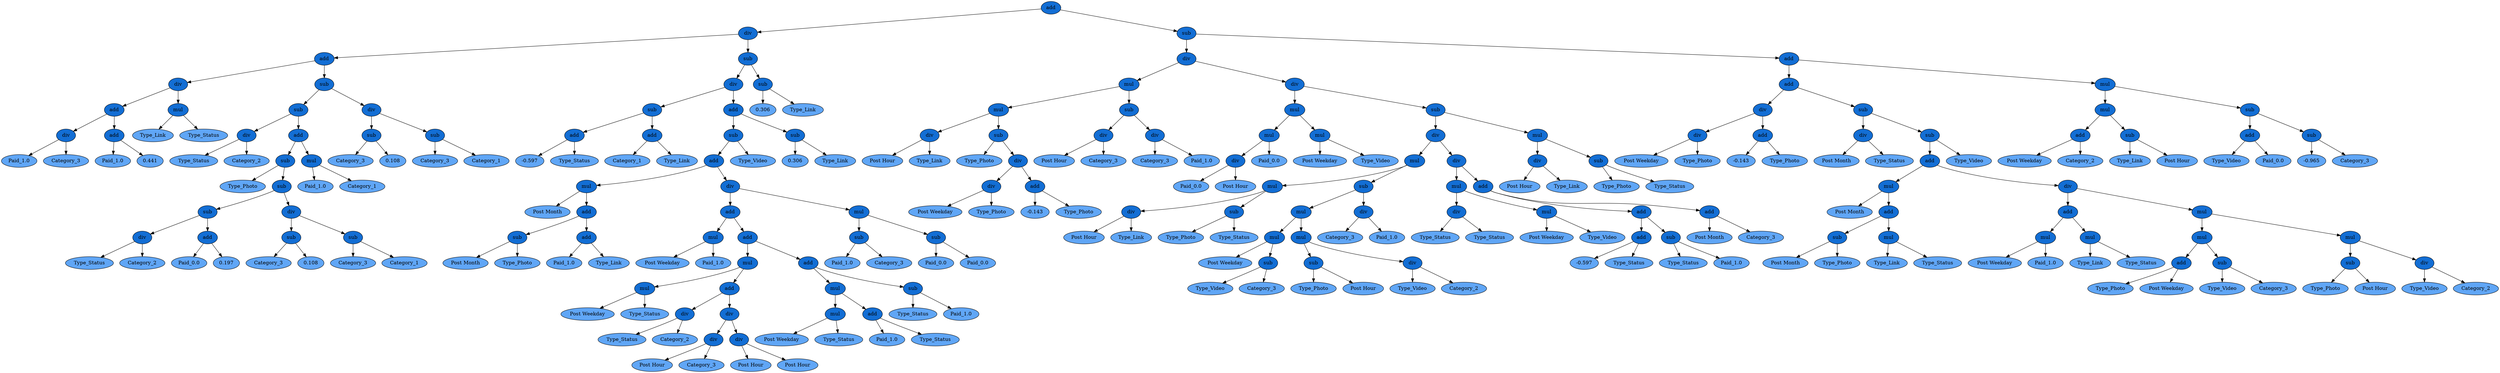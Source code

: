 digraph program {
node [style=filled]
0 [label="add", fillcolor="#136ed4"] ;
1 [label="div", fillcolor="#136ed4"] ;
2 [label="add", fillcolor="#136ed4"] ;
3 [label="div", fillcolor="#136ed4"] ;
4 [label="add", fillcolor="#136ed4"] ;
5 [label="div", fillcolor="#136ed4"] ;
6 [label="Paid_1.0", fillcolor="#60a6f6"] ;
7 [label="Category_3", fillcolor="#60a6f6"] ;
5 -> 7 ;
5 -> 6 ;
8 [label="add", fillcolor="#136ed4"] ;
9 [label="Paid_1.0", fillcolor="#60a6f6"] ;
10 [label="0.441", fillcolor="#60a6f6"] ;
8 -> 10 ;
8 -> 9 ;
4 -> 8 ;
4 -> 5 ;
11 [label="mul", fillcolor="#136ed4"] ;
12 [label="Type_Link", fillcolor="#60a6f6"] ;
13 [label="Type_Status", fillcolor="#60a6f6"] ;
11 -> 13 ;
11 -> 12 ;
3 -> 11 ;
3 -> 4 ;
14 [label="sub", fillcolor="#136ed4"] ;
15 [label="sub", fillcolor="#136ed4"] ;
16 [label="div", fillcolor="#136ed4"] ;
17 [label="Type_Status", fillcolor="#60a6f6"] ;
18 [label="Category_2", fillcolor="#60a6f6"] ;
16 -> 18 ;
16 -> 17 ;
19 [label="add", fillcolor="#136ed4"] ;
20 [label="sub", fillcolor="#136ed4"] ;
21 [label="Type_Photo", fillcolor="#60a6f6"] ;
22 [label="sub", fillcolor="#136ed4"] ;
23 [label="sub", fillcolor="#136ed4"] ;
24 [label="div", fillcolor="#136ed4"] ;
25 [label="Type_Status", fillcolor="#60a6f6"] ;
26 [label="Category_2", fillcolor="#60a6f6"] ;
24 -> 26 ;
24 -> 25 ;
27 [label="add", fillcolor="#136ed4"] ;
28 [label="Paid_0.0", fillcolor="#60a6f6"] ;
29 [label="0.197", fillcolor="#60a6f6"] ;
27 -> 29 ;
27 -> 28 ;
23 -> 27 ;
23 -> 24 ;
30 [label="div", fillcolor="#136ed4"] ;
31 [label="sub", fillcolor="#136ed4"] ;
32 [label="Category_3", fillcolor="#60a6f6"] ;
33 [label="0.108", fillcolor="#60a6f6"] ;
31 -> 33 ;
31 -> 32 ;
34 [label="sub", fillcolor="#136ed4"] ;
35 [label="Category_3", fillcolor="#60a6f6"] ;
36 [label="Category_1", fillcolor="#60a6f6"] ;
34 -> 36 ;
34 -> 35 ;
30 -> 34 ;
30 -> 31 ;
22 -> 30 ;
22 -> 23 ;
20 -> 22 ;
20 -> 21 ;
37 [label="mul", fillcolor="#136ed4"] ;
38 [label="Paid_1.0", fillcolor="#60a6f6"] ;
39 [label="Category_1", fillcolor="#60a6f6"] ;
37 -> 39 ;
37 -> 38 ;
19 -> 37 ;
19 -> 20 ;
15 -> 19 ;
15 -> 16 ;
40 [label="div", fillcolor="#136ed4"] ;
41 [label="sub", fillcolor="#136ed4"] ;
42 [label="Category_3", fillcolor="#60a6f6"] ;
43 [label="0.108", fillcolor="#60a6f6"] ;
41 -> 43 ;
41 -> 42 ;
44 [label="sub", fillcolor="#136ed4"] ;
45 [label="Category_3", fillcolor="#60a6f6"] ;
46 [label="Category_1", fillcolor="#60a6f6"] ;
44 -> 46 ;
44 -> 45 ;
40 -> 44 ;
40 -> 41 ;
14 -> 40 ;
14 -> 15 ;
2 -> 14 ;
2 -> 3 ;
47 [label="sub", fillcolor="#136ed4"] ;
48 [label="div", fillcolor="#136ed4"] ;
49 [label="sub", fillcolor="#136ed4"] ;
50 [label="add", fillcolor="#136ed4"] ;
51 [label="-0.597", fillcolor="#60a6f6"] ;
52 [label="Type_Status", fillcolor="#60a6f6"] ;
50 -> 52 ;
50 -> 51 ;
53 [label="add", fillcolor="#136ed4"] ;
54 [label="Category_1", fillcolor="#60a6f6"] ;
55 [label="Type_Link", fillcolor="#60a6f6"] ;
53 -> 55 ;
53 -> 54 ;
49 -> 53 ;
49 -> 50 ;
56 [label="add", fillcolor="#136ed4"] ;
57 [label="sub", fillcolor="#136ed4"] ;
58 [label="add", fillcolor="#136ed4"] ;
59 [label="mul", fillcolor="#136ed4"] ;
60 [label="Post Month", fillcolor="#60a6f6"] ;
61 [label="add", fillcolor="#136ed4"] ;
62 [label="sub", fillcolor="#136ed4"] ;
63 [label="Post Month", fillcolor="#60a6f6"] ;
64 [label="Type_Photo", fillcolor="#60a6f6"] ;
62 -> 64 ;
62 -> 63 ;
65 [label="add", fillcolor="#136ed4"] ;
66 [label="Paid_1.0", fillcolor="#60a6f6"] ;
67 [label="Type_Link", fillcolor="#60a6f6"] ;
65 -> 67 ;
65 -> 66 ;
61 -> 65 ;
61 -> 62 ;
59 -> 61 ;
59 -> 60 ;
68 [label="div", fillcolor="#136ed4"] ;
69 [label="add", fillcolor="#136ed4"] ;
70 [label="mul", fillcolor="#136ed4"] ;
71 [label="Post Weekday", fillcolor="#60a6f6"] ;
72 [label="Paid_1.0", fillcolor="#60a6f6"] ;
70 -> 72 ;
70 -> 71 ;
73 [label="add", fillcolor="#136ed4"] ;
74 [label="mul", fillcolor="#136ed4"] ;
75 [label="mul", fillcolor="#136ed4"] ;
76 [label="Post Weekday", fillcolor="#60a6f6"] ;
77 [label="Type_Status", fillcolor="#60a6f6"] ;
75 -> 77 ;
75 -> 76 ;
78 [label="add", fillcolor="#136ed4"] ;
79 [label="div", fillcolor="#136ed4"] ;
80 [label="Type_Status", fillcolor="#60a6f6"] ;
81 [label="Category_2", fillcolor="#60a6f6"] ;
79 -> 81 ;
79 -> 80 ;
82 [label="div", fillcolor="#136ed4"] ;
83 [label="div", fillcolor="#136ed4"] ;
84 [label="Post Hour", fillcolor="#60a6f6"] ;
85 [label="Category_3", fillcolor="#60a6f6"] ;
83 -> 85 ;
83 -> 84 ;
86 [label="div", fillcolor="#136ed4"] ;
87 [label="Post Hour", fillcolor="#60a6f6"] ;
88 [label="Post Hour", fillcolor="#60a6f6"] ;
86 -> 88 ;
86 -> 87 ;
82 -> 86 ;
82 -> 83 ;
78 -> 82 ;
78 -> 79 ;
74 -> 78 ;
74 -> 75 ;
89 [label="add", fillcolor="#136ed4"] ;
90 [label="mul", fillcolor="#136ed4"] ;
91 [label="mul", fillcolor="#136ed4"] ;
92 [label="Post Weekday", fillcolor="#60a6f6"] ;
93 [label="Type_Status", fillcolor="#60a6f6"] ;
91 -> 93 ;
91 -> 92 ;
94 [label="add", fillcolor="#136ed4"] ;
95 [label="Paid_1.0", fillcolor="#60a6f6"] ;
96 [label="Type_Status", fillcolor="#60a6f6"] ;
94 -> 96 ;
94 -> 95 ;
90 -> 94 ;
90 -> 91 ;
97 [label="sub", fillcolor="#136ed4"] ;
98 [label="Type_Status", fillcolor="#60a6f6"] ;
99 [label="Paid_1.0", fillcolor="#60a6f6"] ;
97 -> 99 ;
97 -> 98 ;
89 -> 97 ;
89 -> 90 ;
73 -> 89 ;
73 -> 74 ;
69 -> 73 ;
69 -> 70 ;
100 [label="mul", fillcolor="#136ed4"] ;
101 [label="sub", fillcolor="#136ed4"] ;
102 [label="Paid_1.0", fillcolor="#60a6f6"] ;
103 [label="Category_3", fillcolor="#60a6f6"] ;
101 -> 103 ;
101 -> 102 ;
104 [label="sub", fillcolor="#136ed4"] ;
105 [label="Paid_0.0", fillcolor="#60a6f6"] ;
106 [label="Paid_0.0", fillcolor="#60a6f6"] ;
104 -> 106 ;
104 -> 105 ;
100 -> 104 ;
100 -> 101 ;
68 -> 100 ;
68 -> 69 ;
58 -> 68 ;
58 -> 59 ;
107 [label="Type_Video", fillcolor="#60a6f6"] ;
57 -> 107 ;
57 -> 58 ;
108 [label="sub", fillcolor="#136ed4"] ;
109 [label="0.306", fillcolor="#60a6f6"] ;
110 [label="Type_Link", fillcolor="#60a6f6"] ;
108 -> 110 ;
108 -> 109 ;
56 -> 108 ;
56 -> 57 ;
48 -> 56 ;
48 -> 49 ;
111 [label="sub", fillcolor="#136ed4"] ;
112 [label="0.306", fillcolor="#60a6f6"] ;
113 [label="Type_Link", fillcolor="#60a6f6"] ;
111 -> 113 ;
111 -> 112 ;
47 -> 111 ;
47 -> 48 ;
1 -> 47 ;
1 -> 2 ;
114 [label="sub", fillcolor="#136ed4"] ;
115 [label="div", fillcolor="#136ed4"] ;
116 [label="mul", fillcolor="#136ed4"] ;
117 [label="mul", fillcolor="#136ed4"] ;
118 [label="div", fillcolor="#136ed4"] ;
119 [label="Post Hour", fillcolor="#60a6f6"] ;
120 [label="Type_Link", fillcolor="#60a6f6"] ;
118 -> 120 ;
118 -> 119 ;
121 [label="sub", fillcolor="#136ed4"] ;
122 [label="Type_Photo", fillcolor="#60a6f6"] ;
123 [label="div", fillcolor="#136ed4"] ;
124 [label="div", fillcolor="#136ed4"] ;
125 [label="Post Weekday", fillcolor="#60a6f6"] ;
126 [label="Type_Photo", fillcolor="#60a6f6"] ;
124 -> 126 ;
124 -> 125 ;
127 [label="add", fillcolor="#136ed4"] ;
128 [label="-0.143", fillcolor="#60a6f6"] ;
129 [label="Type_Photo", fillcolor="#60a6f6"] ;
127 -> 129 ;
127 -> 128 ;
123 -> 127 ;
123 -> 124 ;
121 -> 123 ;
121 -> 122 ;
117 -> 121 ;
117 -> 118 ;
130 [label="sub", fillcolor="#136ed4"] ;
131 [label="div", fillcolor="#136ed4"] ;
132 [label="Post Hour", fillcolor="#60a6f6"] ;
133 [label="Category_3", fillcolor="#60a6f6"] ;
131 -> 133 ;
131 -> 132 ;
134 [label="div", fillcolor="#136ed4"] ;
135 [label="Category_3", fillcolor="#60a6f6"] ;
136 [label="Paid_1.0", fillcolor="#60a6f6"] ;
134 -> 136 ;
134 -> 135 ;
130 -> 134 ;
130 -> 131 ;
116 -> 130 ;
116 -> 117 ;
137 [label="div", fillcolor="#136ed4"] ;
138 [label="mul", fillcolor="#136ed4"] ;
139 [label="mul", fillcolor="#136ed4"] ;
140 [label="div", fillcolor="#136ed4"] ;
141 [label="Paid_0.0", fillcolor="#60a6f6"] ;
142 [label="Post Hour", fillcolor="#60a6f6"] ;
140 -> 142 ;
140 -> 141 ;
143 [label="Paid_0.0", fillcolor="#60a6f6"] ;
139 -> 143 ;
139 -> 140 ;
144 [label="mul", fillcolor="#136ed4"] ;
145 [label="Post Weekday", fillcolor="#60a6f6"] ;
146 [label="Type_Video", fillcolor="#60a6f6"] ;
144 -> 146 ;
144 -> 145 ;
138 -> 144 ;
138 -> 139 ;
147 [label="sub", fillcolor="#136ed4"] ;
148 [label="div", fillcolor="#136ed4"] ;
149 [label="mul", fillcolor="#136ed4"] ;
150 [label="mul", fillcolor="#136ed4"] ;
151 [label="div", fillcolor="#136ed4"] ;
152 [label="Post Hour", fillcolor="#60a6f6"] ;
153 [label="Type_Link", fillcolor="#60a6f6"] ;
151 -> 153 ;
151 -> 152 ;
154 [label="sub", fillcolor="#136ed4"] ;
155 [label="Type_Photo", fillcolor="#60a6f6"] ;
156 [label="Type_Status", fillcolor="#60a6f6"] ;
154 -> 156 ;
154 -> 155 ;
150 -> 154 ;
150 -> 151 ;
157 [label="sub", fillcolor="#136ed4"] ;
158 [label="mul", fillcolor="#136ed4"] ;
159 [label="mul", fillcolor="#136ed4"] ;
160 [label="Post Weekday", fillcolor="#60a6f6"] ;
161 [label="sub", fillcolor="#136ed4"] ;
162 [label="Type_Video", fillcolor="#60a6f6"] ;
163 [label="Category_3", fillcolor="#60a6f6"] ;
161 -> 163 ;
161 -> 162 ;
159 -> 161 ;
159 -> 160 ;
164 [label="mul", fillcolor="#136ed4"] ;
165 [label="sub", fillcolor="#136ed4"] ;
166 [label="Type_Photo", fillcolor="#60a6f6"] ;
167 [label="Post Hour", fillcolor="#60a6f6"] ;
165 -> 167 ;
165 -> 166 ;
168 [label="div", fillcolor="#136ed4"] ;
169 [label="Type_Video", fillcolor="#60a6f6"] ;
170 [label="Category_2", fillcolor="#60a6f6"] ;
168 -> 170 ;
168 -> 169 ;
164 -> 168 ;
164 -> 165 ;
158 -> 164 ;
158 -> 159 ;
171 [label="div", fillcolor="#136ed4"] ;
172 [label="Category_3", fillcolor="#60a6f6"] ;
173 [label="Paid_1.0", fillcolor="#60a6f6"] ;
171 -> 173 ;
171 -> 172 ;
157 -> 171 ;
157 -> 158 ;
149 -> 157 ;
149 -> 150 ;
174 [label="div", fillcolor="#136ed4"] ;
175 [label="mul", fillcolor="#136ed4"] ;
176 [label="div", fillcolor="#136ed4"] ;
177 [label="Type_Status", fillcolor="#60a6f6"] ;
178 [label="Type_Status", fillcolor="#60a6f6"] ;
176 -> 178 ;
176 -> 177 ;
179 [label="mul", fillcolor="#136ed4"] ;
180 [label="Post Weekday", fillcolor="#60a6f6"] ;
181 [label="Type_Video", fillcolor="#60a6f6"] ;
179 -> 181 ;
179 -> 180 ;
175 -> 179 ;
175 -> 176 ;
182 [label="add", fillcolor="#136ed4"] ;
183 [label="add", fillcolor="#136ed4"] ;
184 [label="add", fillcolor="#136ed4"] ;
185 [label="-0.597", fillcolor="#60a6f6"] ;
186 [label="Type_Status", fillcolor="#60a6f6"] ;
184 -> 186 ;
184 -> 185 ;
187 [label="sub", fillcolor="#136ed4"] ;
188 [label="Type_Status", fillcolor="#60a6f6"] ;
189 [label="Paid_1.0", fillcolor="#60a6f6"] ;
187 -> 189 ;
187 -> 188 ;
183 -> 187 ;
183 -> 184 ;
190 [label="add", fillcolor="#136ed4"] ;
191 [label="Post Month", fillcolor="#60a6f6"] ;
192 [label="Category_3", fillcolor="#60a6f6"] ;
190 -> 192 ;
190 -> 191 ;
182 -> 190 ;
182 -> 183 ;
174 -> 182 ;
174 -> 175 ;
148 -> 174 ;
148 -> 149 ;
193 [label="mul", fillcolor="#136ed4"] ;
194 [label="div", fillcolor="#136ed4"] ;
195 [label="Post Hour", fillcolor="#60a6f6"] ;
196 [label="Type_Link", fillcolor="#60a6f6"] ;
194 -> 196 ;
194 -> 195 ;
197 [label="sub", fillcolor="#136ed4"] ;
198 [label="Type_Photo", fillcolor="#60a6f6"] ;
199 [label="Type_Status", fillcolor="#60a6f6"] ;
197 -> 199 ;
197 -> 198 ;
193 -> 197 ;
193 -> 194 ;
147 -> 193 ;
147 -> 148 ;
137 -> 147 ;
137 -> 138 ;
115 -> 137 ;
115 -> 116 ;
200 [label="add", fillcolor="#136ed4"] ;
201 [label="add", fillcolor="#136ed4"] ;
202 [label="div", fillcolor="#136ed4"] ;
203 [label="div", fillcolor="#136ed4"] ;
204 [label="Post Weekday", fillcolor="#60a6f6"] ;
205 [label="Type_Photo", fillcolor="#60a6f6"] ;
203 -> 205 ;
203 -> 204 ;
206 [label="add", fillcolor="#136ed4"] ;
207 [label="-0.143", fillcolor="#60a6f6"] ;
208 [label="Type_Photo", fillcolor="#60a6f6"] ;
206 -> 208 ;
206 -> 207 ;
202 -> 206 ;
202 -> 203 ;
209 [label="sub", fillcolor="#136ed4"] ;
210 [label="div", fillcolor="#136ed4"] ;
211 [label="Post Month", fillcolor="#60a6f6"] ;
212 [label="Type_Status", fillcolor="#60a6f6"] ;
210 -> 212 ;
210 -> 211 ;
213 [label="sub", fillcolor="#136ed4"] ;
214 [label="add", fillcolor="#136ed4"] ;
215 [label="mul", fillcolor="#136ed4"] ;
216 [label="Post Month", fillcolor="#60a6f6"] ;
217 [label="add", fillcolor="#136ed4"] ;
218 [label="sub", fillcolor="#136ed4"] ;
219 [label="Post Month", fillcolor="#60a6f6"] ;
220 [label="Type_Photo", fillcolor="#60a6f6"] ;
218 -> 220 ;
218 -> 219 ;
221 [label="mul", fillcolor="#136ed4"] ;
222 [label="Type_Link", fillcolor="#60a6f6"] ;
223 [label="Type_Status", fillcolor="#60a6f6"] ;
221 -> 223 ;
221 -> 222 ;
217 -> 221 ;
217 -> 218 ;
215 -> 217 ;
215 -> 216 ;
224 [label="div", fillcolor="#136ed4"] ;
225 [label="add", fillcolor="#136ed4"] ;
226 [label="mul", fillcolor="#136ed4"] ;
227 [label="Post Weekday", fillcolor="#60a6f6"] ;
228 [label="Paid_1.0", fillcolor="#60a6f6"] ;
226 -> 228 ;
226 -> 227 ;
229 [label="mul", fillcolor="#136ed4"] ;
230 [label="Type_Link", fillcolor="#60a6f6"] ;
231 [label="Type_Status", fillcolor="#60a6f6"] ;
229 -> 231 ;
229 -> 230 ;
225 -> 229 ;
225 -> 226 ;
232 [label="mul", fillcolor="#136ed4"] ;
233 [label="mul", fillcolor="#136ed4"] ;
234 [label="add", fillcolor="#136ed4"] ;
235 [label="Type_Photo", fillcolor="#60a6f6"] ;
236 [label="Post Weekday", fillcolor="#60a6f6"] ;
234 -> 236 ;
234 -> 235 ;
237 [label="sub", fillcolor="#136ed4"] ;
238 [label="Type_Video", fillcolor="#60a6f6"] ;
239 [label="Category_3", fillcolor="#60a6f6"] ;
237 -> 239 ;
237 -> 238 ;
233 -> 237 ;
233 -> 234 ;
240 [label="mul", fillcolor="#136ed4"] ;
241 [label="sub", fillcolor="#136ed4"] ;
242 [label="Type_Photo", fillcolor="#60a6f6"] ;
243 [label="Post Hour", fillcolor="#60a6f6"] ;
241 -> 243 ;
241 -> 242 ;
244 [label="div", fillcolor="#136ed4"] ;
245 [label="Type_Video", fillcolor="#60a6f6"] ;
246 [label="Category_2", fillcolor="#60a6f6"] ;
244 -> 246 ;
244 -> 245 ;
240 -> 244 ;
240 -> 241 ;
232 -> 240 ;
232 -> 233 ;
224 -> 232 ;
224 -> 225 ;
214 -> 224 ;
214 -> 215 ;
247 [label="Type_Video", fillcolor="#60a6f6"] ;
213 -> 247 ;
213 -> 214 ;
209 -> 213 ;
209 -> 210 ;
201 -> 209 ;
201 -> 202 ;
248 [label="mul", fillcolor="#136ed4"] ;
249 [label="mul", fillcolor="#136ed4"] ;
250 [label="add", fillcolor="#136ed4"] ;
251 [label="Post Weekday", fillcolor="#60a6f6"] ;
252 [label="Category_2", fillcolor="#60a6f6"] ;
250 -> 252 ;
250 -> 251 ;
253 [label="sub", fillcolor="#136ed4"] ;
254 [label="Type_Link", fillcolor="#60a6f6"] ;
255 [label="Post Hour", fillcolor="#60a6f6"] ;
253 -> 255 ;
253 -> 254 ;
249 -> 253 ;
249 -> 250 ;
256 [label="sub", fillcolor="#136ed4"] ;
257 [label="add", fillcolor="#136ed4"] ;
258 [label="Type_Video", fillcolor="#60a6f6"] ;
259 [label="Paid_0.0", fillcolor="#60a6f6"] ;
257 -> 259 ;
257 -> 258 ;
260 [label="sub", fillcolor="#136ed4"] ;
261 [label="-0.965", fillcolor="#60a6f6"] ;
262 [label="Category_3", fillcolor="#60a6f6"] ;
260 -> 262 ;
260 -> 261 ;
256 -> 260 ;
256 -> 257 ;
248 -> 256 ;
248 -> 249 ;
200 -> 248 ;
200 -> 201 ;
114 -> 200 ;
114 -> 115 ;
0 -> 114 ;
0 -> 1 ;
}
